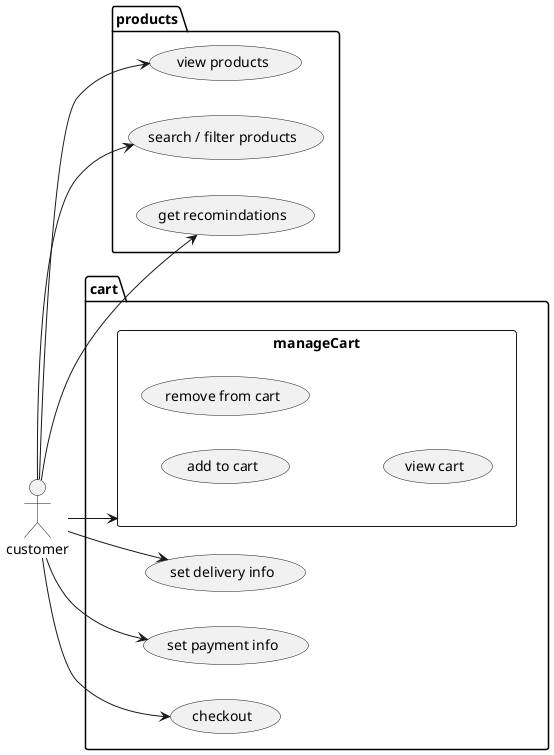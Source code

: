 @startuml useCase
left to right direction

actor customer

package products {
    usecase "view products" as viewProducts
    usecase "search / filter products" as searchProducts
    usecase "get recomindations" as getRecomindations 
    ' get recomindations for home page
    
}

customer --> viewProducts
customer --> searchProducts
customer --> getRecomindations

package cart {
    rectangle manageCart {
    usecase "add to cart" as addToCart
    usecase "remove from cart" as removeFromCart
    usecase "view cart" as viewCart
    }
    usecase "set delivery info" as deliveryInfo
    usecase "set payment info" as paymentInfo
    ' for design simplicity, user will have just one delivery and payment info
    ' that he can add at checkout 
    ' in real system this should be attached to user profile
    usecase "checkout" as checkout
}
customer --> manageCart
customer --> checkout
customer --> deliveryInfo
customer --> paymentInfo

' package customer {
'     usecase "register" as register
'     usecase "login" as login
'     usecase "logout" as logout
'     usecase "edit profile" as editProfile
'     usecase "view profile" as viewProfile
' }


@enduml